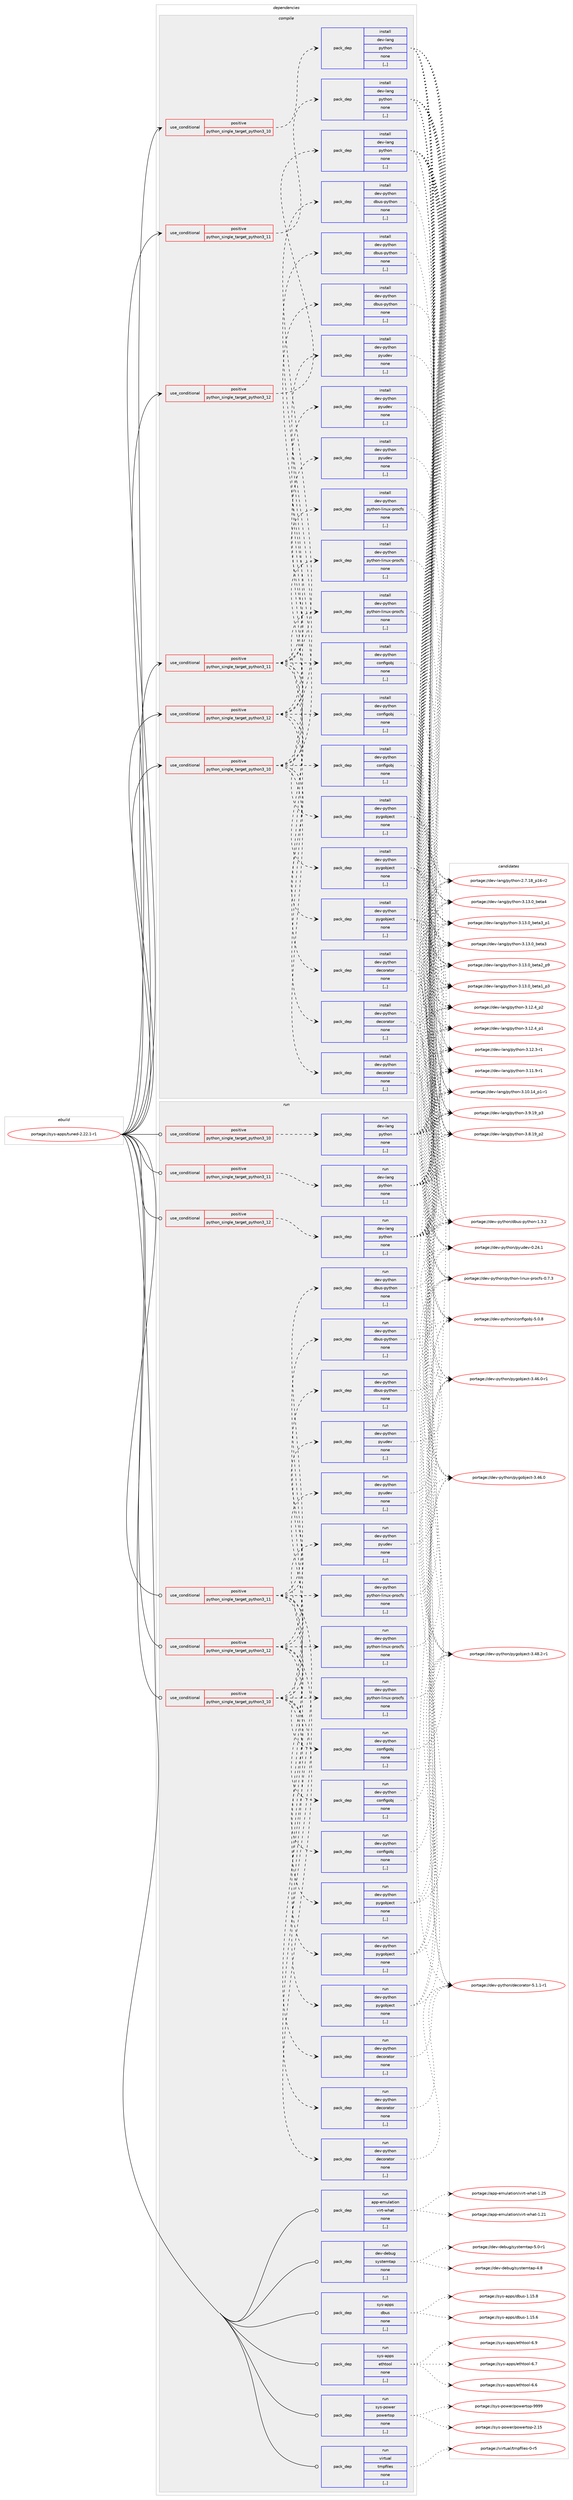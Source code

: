 digraph prolog {

# *************
# Graph options
# *************

newrank=true;
concentrate=true;
compound=true;
graph [rankdir=LR,fontname=Helvetica,fontsize=10,ranksep=1.5];#, ranksep=2.5, nodesep=0.2];
edge  [arrowhead=vee];
node  [fontname=Helvetica,fontsize=10];

# **********
# The ebuild
# **********

subgraph cluster_leftcol {
color=gray;
label=<<i>ebuild</i>>;
id [label="portage://sys-apps/tuned-2.22.1-r1", color=red, width=4, href="../sys-apps/tuned-2.22.1-r1.svg"];
}

# ****************
# The dependencies
# ****************

subgraph cluster_midcol {
color=gray;
label=<<i>dependencies</i>>;
subgraph cluster_compile {
fillcolor="#eeeeee";
style=filled;
label=<<i>compile</i>>;
subgraph cond112739 {
dependency425367 [label=<<TABLE BORDER="0" CELLBORDER="1" CELLSPACING="0" CELLPADDING="4"><TR><TD ROWSPAN="3" CELLPADDING="10">use_conditional</TD></TR><TR><TD>positive</TD></TR><TR><TD>python_single_target_python3_10</TD></TR></TABLE>>, shape=none, color=red];
subgraph pack309700 {
dependency425368 [label=<<TABLE BORDER="0" CELLBORDER="1" CELLSPACING="0" CELLPADDING="4" WIDTH="220"><TR><TD ROWSPAN="6" CELLPADDING="30">pack_dep</TD></TR><TR><TD WIDTH="110">install</TD></TR><TR><TD>dev-lang</TD></TR><TR><TD>python</TD></TR><TR><TD>none</TD></TR><TR><TD>[,,]</TD></TR></TABLE>>, shape=none, color=blue];
}
dependency425367:e -> dependency425368:w [weight=20,style="dashed",arrowhead="vee"];
}
id:e -> dependency425367:w [weight=20,style="solid",arrowhead="vee"];
subgraph cond112740 {
dependency425369 [label=<<TABLE BORDER="0" CELLBORDER="1" CELLSPACING="0" CELLPADDING="4"><TR><TD ROWSPAN="3" CELLPADDING="10">use_conditional</TD></TR><TR><TD>positive</TD></TR><TR><TD>python_single_target_python3_10</TD></TR></TABLE>>, shape=none, color=red];
subgraph pack309701 {
dependency425370 [label=<<TABLE BORDER="0" CELLBORDER="1" CELLSPACING="0" CELLPADDING="4" WIDTH="220"><TR><TD ROWSPAN="6" CELLPADDING="30">pack_dep</TD></TR><TR><TD WIDTH="110">install</TD></TR><TR><TD>dev-python</TD></TR><TR><TD>configobj</TD></TR><TR><TD>none</TD></TR><TR><TD>[,,]</TD></TR></TABLE>>, shape=none, color=blue];
}
dependency425369:e -> dependency425370:w [weight=20,style="dashed",arrowhead="vee"];
subgraph pack309702 {
dependency425371 [label=<<TABLE BORDER="0" CELLBORDER="1" CELLSPACING="0" CELLPADDING="4" WIDTH="220"><TR><TD ROWSPAN="6" CELLPADDING="30">pack_dep</TD></TR><TR><TD WIDTH="110">install</TD></TR><TR><TD>dev-python</TD></TR><TR><TD>dbus-python</TD></TR><TR><TD>none</TD></TR><TR><TD>[,,]</TD></TR></TABLE>>, shape=none, color=blue];
}
dependency425369:e -> dependency425371:w [weight=20,style="dashed",arrowhead="vee"];
subgraph pack309703 {
dependency425372 [label=<<TABLE BORDER="0" CELLBORDER="1" CELLSPACING="0" CELLPADDING="4" WIDTH="220"><TR><TD ROWSPAN="6" CELLPADDING="30">pack_dep</TD></TR><TR><TD WIDTH="110">install</TD></TR><TR><TD>dev-python</TD></TR><TR><TD>decorator</TD></TR><TR><TD>none</TD></TR><TR><TD>[,,]</TD></TR></TABLE>>, shape=none, color=blue];
}
dependency425369:e -> dependency425372:w [weight=20,style="dashed",arrowhead="vee"];
subgraph pack309704 {
dependency425373 [label=<<TABLE BORDER="0" CELLBORDER="1" CELLSPACING="0" CELLPADDING="4" WIDTH="220"><TR><TD ROWSPAN="6" CELLPADDING="30">pack_dep</TD></TR><TR><TD WIDTH="110">install</TD></TR><TR><TD>dev-python</TD></TR><TR><TD>pygobject</TD></TR><TR><TD>none</TD></TR><TR><TD>[,,]</TD></TR></TABLE>>, shape=none, color=blue];
}
dependency425369:e -> dependency425373:w [weight=20,style="dashed",arrowhead="vee"];
subgraph pack309705 {
dependency425374 [label=<<TABLE BORDER="0" CELLBORDER="1" CELLSPACING="0" CELLPADDING="4" WIDTH="220"><TR><TD ROWSPAN="6" CELLPADDING="30">pack_dep</TD></TR><TR><TD WIDTH="110">install</TD></TR><TR><TD>dev-python</TD></TR><TR><TD>python-linux-procfs</TD></TR><TR><TD>none</TD></TR><TR><TD>[,,]</TD></TR></TABLE>>, shape=none, color=blue];
}
dependency425369:e -> dependency425374:w [weight=20,style="dashed",arrowhead="vee"];
subgraph pack309706 {
dependency425375 [label=<<TABLE BORDER="0" CELLBORDER="1" CELLSPACING="0" CELLPADDING="4" WIDTH="220"><TR><TD ROWSPAN="6" CELLPADDING="30">pack_dep</TD></TR><TR><TD WIDTH="110">install</TD></TR><TR><TD>dev-python</TD></TR><TR><TD>pyudev</TD></TR><TR><TD>none</TD></TR><TR><TD>[,,]</TD></TR></TABLE>>, shape=none, color=blue];
}
dependency425369:e -> dependency425375:w [weight=20,style="dashed",arrowhead="vee"];
}
id:e -> dependency425369:w [weight=20,style="solid",arrowhead="vee"];
subgraph cond112741 {
dependency425376 [label=<<TABLE BORDER="0" CELLBORDER="1" CELLSPACING="0" CELLPADDING="4"><TR><TD ROWSPAN="3" CELLPADDING="10">use_conditional</TD></TR><TR><TD>positive</TD></TR><TR><TD>python_single_target_python3_11</TD></TR></TABLE>>, shape=none, color=red];
subgraph pack309707 {
dependency425377 [label=<<TABLE BORDER="0" CELLBORDER="1" CELLSPACING="0" CELLPADDING="4" WIDTH="220"><TR><TD ROWSPAN="6" CELLPADDING="30">pack_dep</TD></TR><TR><TD WIDTH="110">install</TD></TR><TR><TD>dev-lang</TD></TR><TR><TD>python</TD></TR><TR><TD>none</TD></TR><TR><TD>[,,]</TD></TR></TABLE>>, shape=none, color=blue];
}
dependency425376:e -> dependency425377:w [weight=20,style="dashed",arrowhead="vee"];
}
id:e -> dependency425376:w [weight=20,style="solid",arrowhead="vee"];
subgraph cond112742 {
dependency425378 [label=<<TABLE BORDER="0" CELLBORDER="1" CELLSPACING="0" CELLPADDING="4"><TR><TD ROWSPAN="3" CELLPADDING="10">use_conditional</TD></TR><TR><TD>positive</TD></TR><TR><TD>python_single_target_python3_11</TD></TR></TABLE>>, shape=none, color=red];
subgraph pack309708 {
dependency425379 [label=<<TABLE BORDER="0" CELLBORDER="1" CELLSPACING="0" CELLPADDING="4" WIDTH="220"><TR><TD ROWSPAN="6" CELLPADDING="30">pack_dep</TD></TR><TR><TD WIDTH="110">install</TD></TR><TR><TD>dev-python</TD></TR><TR><TD>configobj</TD></TR><TR><TD>none</TD></TR><TR><TD>[,,]</TD></TR></TABLE>>, shape=none, color=blue];
}
dependency425378:e -> dependency425379:w [weight=20,style="dashed",arrowhead="vee"];
subgraph pack309709 {
dependency425380 [label=<<TABLE BORDER="0" CELLBORDER="1" CELLSPACING="0" CELLPADDING="4" WIDTH="220"><TR><TD ROWSPAN="6" CELLPADDING="30">pack_dep</TD></TR><TR><TD WIDTH="110">install</TD></TR><TR><TD>dev-python</TD></TR><TR><TD>dbus-python</TD></TR><TR><TD>none</TD></TR><TR><TD>[,,]</TD></TR></TABLE>>, shape=none, color=blue];
}
dependency425378:e -> dependency425380:w [weight=20,style="dashed",arrowhead="vee"];
subgraph pack309710 {
dependency425381 [label=<<TABLE BORDER="0" CELLBORDER="1" CELLSPACING="0" CELLPADDING="4" WIDTH="220"><TR><TD ROWSPAN="6" CELLPADDING="30">pack_dep</TD></TR><TR><TD WIDTH="110">install</TD></TR><TR><TD>dev-python</TD></TR><TR><TD>decorator</TD></TR><TR><TD>none</TD></TR><TR><TD>[,,]</TD></TR></TABLE>>, shape=none, color=blue];
}
dependency425378:e -> dependency425381:w [weight=20,style="dashed",arrowhead="vee"];
subgraph pack309711 {
dependency425382 [label=<<TABLE BORDER="0" CELLBORDER="1" CELLSPACING="0" CELLPADDING="4" WIDTH="220"><TR><TD ROWSPAN="6" CELLPADDING="30">pack_dep</TD></TR><TR><TD WIDTH="110">install</TD></TR><TR><TD>dev-python</TD></TR><TR><TD>pygobject</TD></TR><TR><TD>none</TD></TR><TR><TD>[,,]</TD></TR></TABLE>>, shape=none, color=blue];
}
dependency425378:e -> dependency425382:w [weight=20,style="dashed",arrowhead="vee"];
subgraph pack309712 {
dependency425383 [label=<<TABLE BORDER="0" CELLBORDER="1" CELLSPACING="0" CELLPADDING="4" WIDTH="220"><TR><TD ROWSPAN="6" CELLPADDING="30">pack_dep</TD></TR><TR><TD WIDTH="110">install</TD></TR><TR><TD>dev-python</TD></TR><TR><TD>python-linux-procfs</TD></TR><TR><TD>none</TD></TR><TR><TD>[,,]</TD></TR></TABLE>>, shape=none, color=blue];
}
dependency425378:e -> dependency425383:w [weight=20,style="dashed",arrowhead="vee"];
subgraph pack309713 {
dependency425384 [label=<<TABLE BORDER="0" CELLBORDER="1" CELLSPACING="0" CELLPADDING="4" WIDTH="220"><TR><TD ROWSPAN="6" CELLPADDING="30">pack_dep</TD></TR><TR><TD WIDTH="110">install</TD></TR><TR><TD>dev-python</TD></TR><TR><TD>pyudev</TD></TR><TR><TD>none</TD></TR><TR><TD>[,,]</TD></TR></TABLE>>, shape=none, color=blue];
}
dependency425378:e -> dependency425384:w [weight=20,style="dashed",arrowhead="vee"];
}
id:e -> dependency425378:w [weight=20,style="solid",arrowhead="vee"];
subgraph cond112743 {
dependency425385 [label=<<TABLE BORDER="0" CELLBORDER="1" CELLSPACING="0" CELLPADDING="4"><TR><TD ROWSPAN="3" CELLPADDING="10">use_conditional</TD></TR><TR><TD>positive</TD></TR><TR><TD>python_single_target_python3_12</TD></TR></TABLE>>, shape=none, color=red];
subgraph pack309714 {
dependency425386 [label=<<TABLE BORDER="0" CELLBORDER="1" CELLSPACING="0" CELLPADDING="4" WIDTH="220"><TR><TD ROWSPAN="6" CELLPADDING="30">pack_dep</TD></TR><TR><TD WIDTH="110">install</TD></TR><TR><TD>dev-lang</TD></TR><TR><TD>python</TD></TR><TR><TD>none</TD></TR><TR><TD>[,,]</TD></TR></TABLE>>, shape=none, color=blue];
}
dependency425385:e -> dependency425386:w [weight=20,style="dashed",arrowhead="vee"];
}
id:e -> dependency425385:w [weight=20,style="solid",arrowhead="vee"];
subgraph cond112744 {
dependency425387 [label=<<TABLE BORDER="0" CELLBORDER="1" CELLSPACING="0" CELLPADDING="4"><TR><TD ROWSPAN="3" CELLPADDING="10">use_conditional</TD></TR><TR><TD>positive</TD></TR><TR><TD>python_single_target_python3_12</TD></TR></TABLE>>, shape=none, color=red];
subgraph pack309715 {
dependency425388 [label=<<TABLE BORDER="0" CELLBORDER="1" CELLSPACING="0" CELLPADDING="4" WIDTH="220"><TR><TD ROWSPAN="6" CELLPADDING="30">pack_dep</TD></TR><TR><TD WIDTH="110">install</TD></TR><TR><TD>dev-python</TD></TR><TR><TD>configobj</TD></TR><TR><TD>none</TD></TR><TR><TD>[,,]</TD></TR></TABLE>>, shape=none, color=blue];
}
dependency425387:e -> dependency425388:w [weight=20,style="dashed",arrowhead="vee"];
subgraph pack309716 {
dependency425389 [label=<<TABLE BORDER="0" CELLBORDER="1" CELLSPACING="0" CELLPADDING="4" WIDTH="220"><TR><TD ROWSPAN="6" CELLPADDING="30">pack_dep</TD></TR><TR><TD WIDTH="110">install</TD></TR><TR><TD>dev-python</TD></TR><TR><TD>dbus-python</TD></TR><TR><TD>none</TD></TR><TR><TD>[,,]</TD></TR></TABLE>>, shape=none, color=blue];
}
dependency425387:e -> dependency425389:w [weight=20,style="dashed",arrowhead="vee"];
subgraph pack309717 {
dependency425390 [label=<<TABLE BORDER="0" CELLBORDER="1" CELLSPACING="0" CELLPADDING="4" WIDTH="220"><TR><TD ROWSPAN="6" CELLPADDING="30">pack_dep</TD></TR><TR><TD WIDTH="110">install</TD></TR><TR><TD>dev-python</TD></TR><TR><TD>decorator</TD></TR><TR><TD>none</TD></TR><TR><TD>[,,]</TD></TR></TABLE>>, shape=none, color=blue];
}
dependency425387:e -> dependency425390:w [weight=20,style="dashed",arrowhead="vee"];
subgraph pack309718 {
dependency425391 [label=<<TABLE BORDER="0" CELLBORDER="1" CELLSPACING="0" CELLPADDING="4" WIDTH="220"><TR><TD ROWSPAN="6" CELLPADDING="30">pack_dep</TD></TR><TR><TD WIDTH="110">install</TD></TR><TR><TD>dev-python</TD></TR><TR><TD>pygobject</TD></TR><TR><TD>none</TD></TR><TR><TD>[,,]</TD></TR></TABLE>>, shape=none, color=blue];
}
dependency425387:e -> dependency425391:w [weight=20,style="dashed",arrowhead="vee"];
subgraph pack309719 {
dependency425392 [label=<<TABLE BORDER="0" CELLBORDER="1" CELLSPACING="0" CELLPADDING="4" WIDTH="220"><TR><TD ROWSPAN="6" CELLPADDING="30">pack_dep</TD></TR><TR><TD WIDTH="110">install</TD></TR><TR><TD>dev-python</TD></TR><TR><TD>python-linux-procfs</TD></TR><TR><TD>none</TD></TR><TR><TD>[,,]</TD></TR></TABLE>>, shape=none, color=blue];
}
dependency425387:e -> dependency425392:w [weight=20,style="dashed",arrowhead="vee"];
subgraph pack309720 {
dependency425393 [label=<<TABLE BORDER="0" CELLBORDER="1" CELLSPACING="0" CELLPADDING="4" WIDTH="220"><TR><TD ROWSPAN="6" CELLPADDING="30">pack_dep</TD></TR><TR><TD WIDTH="110">install</TD></TR><TR><TD>dev-python</TD></TR><TR><TD>pyudev</TD></TR><TR><TD>none</TD></TR><TR><TD>[,,]</TD></TR></TABLE>>, shape=none, color=blue];
}
dependency425387:e -> dependency425393:w [weight=20,style="dashed",arrowhead="vee"];
}
id:e -> dependency425387:w [weight=20,style="solid",arrowhead="vee"];
}
subgraph cluster_compileandrun {
fillcolor="#eeeeee";
style=filled;
label=<<i>compile and run</i>>;
}
subgraph cluster_run {
fillcolor="#eeeeee";
style=filled;
label=<<i>run</i>>;
subgraph cond112745 {
dependency425394 [label=<<TABLE BORDER="0" CELLBORDER="1" CELLSPACING="0" CELLPADDING="4"><TR><TD ROWSPAN="3" CELLPADDING="10">use_conditional</TD></TR><TR><TD>positive</TD></TR><TR><TD>python_single_target_python3_10</TD></TR></TABLE>>, shape=none, color=red];
subgraph pack309721 {
dependency425395 [label=<<TABLE BORDER="0" CELLBORDER="1" CELLSPACING="0" CELLPADDING="4" WIDTH="220"><TR><TD ROWSPAN="6" CELLPADDING="30">pack_dep</TD></TR><TR><TD WIDTH="110">run</TD></TR><TR><TD>dev-lang</TD></TR><TR><TD>python</TD></TR><TR><TD>none</TD></TR><TR><TD>[,,]</TD></TR></TABLE>>, shape=none, color=blue];
}
dependency425394:e -> dependency425395:w [weight=20,style="dashed",arrowhead="vee"];
}
id:e -> dependency425394:w [weight=20,style="solid",arrowhead="odot"];
subgraph cond112746 {
dependency425396 [label=<<TABLE BORDER="0" CELLBORDER="1" CELLSPACING="0" CELLPADDING="4"><TR><TD ROWSPAN="3" CELLPADDING="10">use_conditional</TD></TR><TR><TD>positive</TD></TR><TR><TD>python_single_target_python3_10</TD></TR></TABLE>>, shape=none, color=red];
subgraph pack309722 {
dependency425397 [label=<<TABLE BORDER="0" CELLBORDER="1" CELLSPACING="0" CELLPADDING="4" WIDTH="220"><TR><TD ROWSPAN="6" CELLPADDING="30">pack_dep</TD></TR><TR><TD WIDTH="110">run</TD></TR><TR><TD>dev-python</TD></TR><TR><TD>configobj</TD></TR><TR><TD>none</TD></TR><TR><TD>[,,]</TD></TR></TABLE>>, shape=none, color=blue];
}
dependency425396:e -> dependency425397:w [weight=20,style="dashed",arrowhead="vee"];
subgraph pack309723 {
dependency425398 [label=<<TABLE BORDER="0" CELLBORDER="1" CELLSPACING="0" CELLPADDING="4" WIDTH="220"><TR><TD ROWSPAN="6" CELLPADDING="30">pack_dep</TD></TR><TR><TD WIDTH="110">run</TD></TR><TR><TD>dev-python</TD></TR><TR><TD>dbus-python</TD></TR><TR><TD>none</TD></TR><TR><TD>[,,]</TD></TR></TABLE>>, shape=none, color=blue];
}
dependency425396:e -> dependency425398:w [weight=20,style="dashed",arrowhead="vee"];
subgraph pack309724 {
dependency425399 [label=<<TABLE BORDER="0" CELLBORDER="1" CELLSPACING="0" CELLPADDING="4" WIDTH="220"><TR><TD ROWSPAN="6" CELLPADDING="30">pack_dep</TD></TR><TR><TD WIDTH="110">run</TD></TR><TR><TD>dev-python</TD></TR><TR><TD>decorator</TD></TR><TR><TD>none</TD></TR><TR><TD>[,,]</TD></TR></TABLE>>, shape=none, color=blue];
}
dependency425396:e -> dependency425399:w [weight=20,style="dashed",arrowhead="vee"];
subgraph pack309725 {
dependency425400 [label=<<TABLE BORDER="0" CELLBORDER="1" CELLSPACING="0" CELLPADDING="4" WIDTH="220"><TR><TD ROWSPAN="6" CELLPADDING="30">pack_dep</TD></TR><TR><TD WIDTH="110">run</TD></TR><TR><TD>dev-python</TD></TR><TR><TD>pygobject</TD></TR><TR><TD>none</TD></TR><TR><TD>[,,]</TD></TR></TABLE>>, shape=none, color=blue];
}
dependency425396:e -> dependency425400:w [weight=20,style="dashed",arrowhead="vee"];
subgraph pack309726 {
dependency425401 [label=<<TABLE BORDER="0" CELLBORDER="1" CELLSPACING="0" CELLPADDING="4" WIDTH="220"><TR><TD ROWSPAN="6" CELLPADDING="30">pack_dep</TD></TR><TR><TD WIDTH="110">run</TD></TR><TR><TD>dev-python</TD></TR><TR><TD>python-linux-procfs</TD></TR><TR><TD>none</TD></TR><TR><TD>[,,]</TD></TR></TABLE>>, shape=none, color=blue];
}
dependency425396:e -> dependency425401:w [weight=20,style="dashed",arrowhead="vee"];
subgraph pack309727 {
dependency425402 [label=<<TABLE BORDER="0" CELLBORDER="1" CELLSPACING="0" CELLPADDING="4" WIDTH="220"><TR><TD ROWSPAN="6" CELLPADDING="30">pack_dep</TD></TR><TR><TD WIDTH="110">run</TD></TR><TR><TD>dev-python</TD></TR><TR><TD>pyudev</TD></TR><TR><TD>none</TD></TR><TR><TD>[,,]</TD></TR></TABLE>>, shape=none, color=blue];
}
dependency425396:e -> dependency425402:w [weight=20,style="dashed",arrowhead="vee"];
}
id:e -> dependency425396:w [weight=20,style="solid",arrowhead="odot"];
subgraph cond112747 {
dependency425403 [label=<<TABLE BORDER="0" CELLBORDER="1" CELLSPACING="0" CELLPADDING="4"><TR><TD ROWSPAN="3" CELLPADDING="10">use_conditional</TD></TR><TR><TD>positive</TD></TR><TR><TD>python_single_target_python3_11</TD></TR></TABLE>>, shape=none, color=red];
subgraph pack309728 {
dependency425404 [label=<<TABLE BORDER="0" CELLBORDER="1" CELLSPACING="0" CELLPADDING="4" WIDTH="220"><TR><TD ROWSPAN="6" CELLPADDING="30">pack_dep</TD></TR><TR><TD WIDTH="110">run</TD></TR><TR><TD>dev-lang</TD></TR><TR><TD>python</TD></TR><TR><TD>none</TD></TR><TR><TD>[,,]</TD></TR></TABLE>>, shape=none, color=blue];
}
dependency425403:e -> dependency425404:w [weight=20,style="dashed",arrowhead="vee"];
}
id:e -> dependency425403:w [weight=20,style="solid",arrowhead="odot"];
subgraph cond112748 {
dependency425405 [label=<<TABLE BORDER="0" CELLBORDER="1" CELLSPACING="0" CELLPADDING="4"><TR><TD ROWSPAN="3" CELLPADDING="10">use_conditional</TD></TR><TR><TD>positive</TD></TR><TR><TD>python_single_target_python3_11</TD></TR></TABLE>>, shape=none, color=red];
subgraph pack309729 {
dependency425406 [label=<<TABLE BORDER="0" CELLBORDER="1" CELLSPACING="0" CELLPADDING="4" WIDTH="220"><TR><TD ROWSPAN="6" CELLPADDING="30">pack_dep</TD></TR><TR><TD WIDTH="110">run</TD></TR><TR><TD>dev-python</TD></TR><TR><TD>configobj</TD></TR><TR><TD>none</TD></TR><TR><TD>[,,]</TD></TR></TABLE>>, shape=none, color=blue];
}
dependency425405:e -> dependency425406:w [weight=20,style="dashed",arrowhead="vee"];
subgraph pack309730 {
dependency425407 [label=<<TABLE BORDER="0" CELLBORDER="1" CELLSPACING="0" CELLPADDING="4" WIDTH="220"><TR><TD ROWSPAN="6" CELLPADDING="30">pack_dep</TD></TR><TR><TD WIDTH="110">run</TD></TR><TR><TD>dev-python</TD></TR><TR><TD>dbus-python</TD></TR><TR><TD>none</TD></TR><TR><TD>[,,]</TD></TR></TABLE>>, shape=none, color=blue];
}
dependency425405:e -> dependency425407:w [weight=20,style="dashed",arrowhead="vee"];
subgraph pack309731 {
dependency425408 [label=<<TABLE BORDER="0" CELLBORDER="1" CELLSPACING="0" CELLPADDING="4" WIDTH="220"><TR><TD ROWSPAN="6" CELLPADDING="30">pack_dep</TD></TR><TR><TD WIDTH="110">run</TD></TR><TR><TD>dev-python</TD></TR><TR><TD>decorator</TD></TR><TR><TD>none</TD></TR><TR><TD>[,,]</TD></TR></TABLE>>, shape=none, color=blue];
}
dependency425405:e -> dependency425408:w [weight=20,style="dashed",arrowhead="vee"];
subgraph pack309732 {
dependency425409 [label=<<TABLE BORDER="0" CELLBORDER="1" CELLSPACING="0" CELLPADDING="4" WIDTH="220"><TR><TD ROWSPAN="6" CELLPADDING="30">pack_dep</TD></TR><TR><TD WIDTH="110">run</TD></TR><TR><TD>dev-python</TD></TR><TR><TD>pygobject</TD></TR><TR><TD>none</TD></TR><TR><TD>[,,]</TD></TR></TABLE>>, shape=none, color=blue];
}
dependency425405:e -> dependency425409:w [weight=20,style="dashed",arrowhead="vee"];
subgraph pack309733 {
dependency425410 [label=<<TABLE BORDER="0" CELLBORDER="1" CELLSPACING="0" CELLPADDING="4" WIDTH="220"><TR><TD ROWSPAN="6" CELLPADDING="30">pack_dep</TD></TR><TR><TD WIDTH="110">run</TD></TR><TR><TD>dev-python</TD></TR><TR><TD>python-linux-procfs</TD></TR><TR><TD>none</TD></TR><TR><TD>[,,]</TD></TR></TABLE>>, shape=none, color=blue];
}
dependency425405:e -> dependency425410:w [weight=20,style="dashed",arrowhead="vee"];
subgraph pack309734 {
dependency425411 [label=<<TABLE BORDER="0" CELLBORDER="1" CELLSPACING="0" CELLPADDING="4" WIDTH="220"><TR><TD ROWSPAN="6" CELLPADDING="30">pack_dep</TD></TR><TR><TD WIDTH="110">run</TD></TR><TR><TD>dev-python</TD></TR><TR><TD>pyudev</TD></TR><TR><TD>none</TD></TR><TR><TD>[,,]</TD></TR></TABLE>>, shape=none, color=blue];
}
dependency425405:e -> dependency425411:w [weight=20,style="dashed",arrowhead="vee"];
}
id:e -> dependency425405:w [weight=20,style="solid",arrowhead="odot"];
subgraph cond112749 {
dependency425412 [label=<<TABLE BORDER="0" CELLBORDER="1" CELLSPACING="0" CELLPADDING="4"><TR><TD ROWSPAN="3" CELLPADDING="10">use_conditional</TD></TR><TR><TD>positive</TD></TR><TR><TD>python_single_target_python3_12</TD></TR></TABLE>>, shape=none, color=red];
subgraph pack309735 {
dependency425413 [label=<<TABLE BORDER="0" CELLBORDER="1" CELLSPACING="0" CELLPADDING="4" WIDTH="220"><TR><TD ROWSPAN="6" CELLPADDING="30">pack_dep</TD></TR><TR><TD WIDTH="110">run</TD></TR><TR><TD>dev-lang</TD></TR><TR><TD>python</TD></TR><TR><TD>none</TD></TR><TR><TD>[,,]</TD></TR></TABLE>>, shape=none, color=blue];
}
dependency425412:e -> dependency425413:w [weight=20,style="dashed",arrowhead="vee"];
}
id:e -> dependency425412:w [weight=20,style="solid",arrowhead="odot"];
subgraph cond112750 {
dependency425414 [label=<<TABLE BORDER="0" CELLBORDER="1" CELLSPACING="0" CELLPADDING="4"><TR><TD ROWSPAN="3" CELLPADDING="10">use_conditional</TD></TR><TR><TD>positive</TD></TR><TR><TD>python_single_target_python3_12</TD></TR></TABLE>>, shape=none, color=red];
subgraph pack309736 {
dependency425415 [label=<<TABLE BORDER="0" CELLBORDER="1" CELLSPACING="0" CELLPADDING="4" WIDTH="220"><TR><TD ROWSPAN="6" CELLPADDING="30">pack_dep</TD></TR><TR><TD WIDTH="110">run</TD></TR><TR><TD>dev-python</TD></TR><TR><TD>configobj</TD></TR><TR><TD>none</TD></TR><TR><TD>[,,]</TD></TR></TABLE>>, shape=none, color=blue];
}
dependency425414:e -> dependency425415:w [weight=20,style="dashed",arrowhead="vee"];
subgraph pack309737 {
dependency425416 [label=<<TABLE BORDER="0" CELLBORDER="1" CELLSPACING="0" CELLPADDING="4" WIDTH="220"><TR><TD ROWSPAN="6" CELLPADDING="30">pack_dep</TD></TR><TR><TD WIDTH="110">run</TD></TR><TR><TD>dev-python</TD></TR><TR><TD>dbus-python</TD></TR><TR><TD>none</TD></TR><TR><TD>[,,]</TD></TR></TABLE>>, shape=none, color=blue];
}
dependency425414:e -> dependency425416:w [weight=20,style="dashed",arrowhead="vee"];
subgraph pack309738 {
dependency425417 [label=<<TABLE BORDER="0" CELLBORDER="1" CELLSPACING="0" CELLPADDING="4" WIDTH="220"><TR><TD ROWSPAN="6" CELLPADDING="30">pack_dep</TD></TR><TR><TD WIDTH="110">run</TD></TR><TR><TD>dev-python</TD></TR><TR><TD>decorator</TD></TR><TR><TD>none</TD></TR><TR><TD>[,,]</TD></TR></TABLE>>, shape=none, color=blue];
}
dependency425414:e -> dependency425417:w [weight=20,style="dashed",arrowhead="vee"];
subgraph pack309739 {
dependency425418 [label=<<TABLE BORDER="0" CELLBORDER="1" CELLSPACING="0" CELLPADDING="4" WIDTH="220"><TR><TD ROWSPAN="6" CELLPADDING="30">pack_dep</TD></TR><TR><TD WIDTH="110">run</TD></TR><TR><TD>dev-python</TD></TR><TR><TD>pygobject</TD></TR><TR><TD>none</TD></TR><TR><TD>[,,]</TD></TR></TABLE>>, shape=none, color=blue];
}
dependency425414:e -> dependency425418:w [weight=20,style="dashed",arrowhead="vee"];
subgraph pack309740 {
dependency425419 [label=<<TABLE BORDER="0" CELLBORDER="1" CELLSPACING="0" CELLPADDING="4" WIDTH="220"><TR><TD ROWSPAN="6" CELLPADDING="30">pack_dep</TD></TR><TR><TD WIDTH="110">run</TD></TR><TR><TD>dev-python</TD></TR><TR><TD>python-linux-procfs</TD></TR><TR><TD>none</TD></TR><TR><TD>[,,]</TD></TR></TABLE>>, shape=none, color=blue];
}
dependency425414:e -> dependency425419:w [weight=20,style="dashed",arrowhead="vee"];
subgraph pack309741 {
dependency425420 [label=<<TABLE BORDER="0" CELLBORDER="1" CELLSPACING="0" CELLPADDING="4" WIDTH="220"><TR><TD ROWSPAN="6" CELLPADDING="30">pack_dep</TD></TR><TR><TD WIDTH="110">run</TD></TR><TR><TD>dev-python</TD></TR><TR><TD>pyudev</TD></TR><TR><TD>none</TD></TR><TR><TD>[,,]</TD></TR></TABLE>>, shape=none, color=blue];
}
dependency425414:e -> dependency425420:w [weight=20,style="dashed",arrowhead="vee"];
}
id:e -> dependency425414:w [weight=20,style="solid",arrowhead="odot"];
subgraph pack309742 {
dependency425421 [label=<<TABLE BORDER="0" CELLBORDER="1" CELLSPACING="0" CELLPADDING="4" WIDTH="220"><TR><TD ROWSPAN="6" CELLPADDING="30">pack_dep</TD></TR><TR><TD WIDTH="110">run</TD></TR><TR><TD>app-emulation</TD></TR><TR><TD>virt-what</TD></TR><TR><TD>none</TD></TR><TR><TD>[,,]</TD></TR></TABLE>>, shape=none, color=blue];
}
id:e -> dependency425421:w [weight=20,style="solid",arrowhead="odot"];
subgraph pack309743 {
dependency425422 [label=<<TABLE BORDER="0" CELLBORDER="1" CELLSPACING="0" CELLPADDING="4" WIDTH="220"><TR><TD ROWSPAN="6" CELLPADDING="30">pack_dep</TD></TR><TR><TD WIDTH="110">run</TD></TR><TR><TD>dev-debug</TD></TR><TR><TD>systemtap</TD></TR><TR><TD>none</TD></TR><TR><TD>[,,]</TD></TR></TABLE>>, shape=none, color=blue];
}
id:e -> dependency425422:w [weight=20,style="solid",arrowhead="odot"];
subgraph pack309744 {
dependency425423 [label=<<TABLE BORDER="0" CELLBORDER="1" CELLSPACING="0" CELLPADDING="4" WIDTH="220"><TR><TD ROWSPAN="6" CELLPADDING="30">pack_dep</TD></TR><TR><TD WIDTH="110">run</TD></TR><TR><TD>sys-apps</TD></TR><TR><TD>dbus</TD></TR><TR><TD>none</TD></TR><TR><TD>[,,]</TD></TR></TABLE>>, shape=none, color=blue];
}
id:e -> dependency425423:w [weight=20,style="solid",arrowhead="odot"];
subgraph pack309745 {
dependency425424 [label=<<TABLE BORDER="0" CELLBORDER="1" CELLSPACING="0" CELLPADDING="4" WIDTH="220"><TR><TD ROWSPAN="6" CELLPADDING="30">pack_dep</TD></TR><TR><TD WIDTH="110">run</TD></TR><TR><TD>sys-apps</TD></TR><TR><TD>ethtool</TD></TR><TR><TD>none</TD></TR><TR><TD>[,,]</TD></TR></TABLE>>, shape=none, color=blue];
}
id:e -> dependency425424:w [weight=20,style="solid",arrowhead="odot"];
subgraph pack309746 {
dependency425425 [label=<<TABLE BORDER="0" CELLBORDER="1" CELLSPACING="0" CELLPADDING="4" WIDTH="220"><TR><TD ROWSPAN="6" CELLPADDING="30">pack_dep</TD></TR><TR><TD WIDTH="110">run</TD></TR><TR><TD>sys-power</TD></TR><TR><TD>powertop</TD></TR><TR><TD>none</TD></TR><TR><TD>[,,]</TD></TR></TABLE>>, shape=none, color=blue];
}
id:e -> dependency425425:w [weight=20,style="solid",arrowhead="odot"];
subgraph pack309747 {
dependency425426 [label=<<TABLE BORDER="0" CELLBORDER="1" CELLSPACING="0" CELLPADDING="4" WIDTH="220"><TR><TD ROWSPAN="6" CELLPADDING="30">pack_dep</TD></TR><TR><TD WIDTH="110">run</TD></TR><TR><TD>virtual</TD></TR><TR><TD>tmpfiles</TD></TR><TR><TD>none</TD></TR><TR><TD>[,,]</TD></TR></TABLE>>, shape=none, color=blue];
}
id:e -> dependency425426:w [weight=20,style="solid",arrowhead="odot"];
}
}

# **************
# The candidates
# **************

subgraph cluster_choices {
rank=same;
color=gray;
label=<<i>candidates</i>>;

subgraph choice309700 {
color=black;
nodesep=1;
choice1001011184510897110103471121211161041111104551464951464895981011169752 [label="portage://dev-lang/python-3.13.0_beta4", color=red, width=4,href="../dev-lang/python-3.13.0_beta4.svg"];
choice10010111845108971101034711212111610411111045514649514648959810111697519511249 [label="portage://dev-lang/python-3.13.0_beta3_p1", color=red, width=4,href="../dev-lang/python-3.13.0_beta3_p1.svg"];
choice1001011184510897110103471121211161041111104551464951464895981011169751 [label="portage://dev-lang/python-3.13.0_beta3", color=red, width=4,href="../dev-lang/python-3.13.0_beta3.svg"];
choice10010111845108971101034711212111610411111045514649514648959810111697509511257 [label="portage://dev-lang/python-3.13.0_beta2_p9", color=red, width=4,href="../dev-lang/python-3.13.0_beta2_p9.svg"];
choice10010111845108971101034711212111610411111045514649514648959810111697499511251 [label="portage://dev-lang/python-3.13.0_beta1_p3", color=red, width=4,href="../dev-lang/python-3.13.0_beta1_p3.svg"];
choice100101118451089711010347112121116104111110455146495046529511250 [label="portage://dev-lang/python-3.12.4_p2", color=red, width=4,href="../dev-lang/python-3.12.4_p2.svg"];
choice100101118451089711010347112121116104111110455146495046529511249 [label="portage://dev-lang/python-3.12.4_p1", color=red, width=4,href="../dev-lang/python-3.12.4_p1.svg"];
choice100101118451089711010347112121116104111110455146495046514511449 [label="portage://dev-lang/python-3.12.3-r1", color=red, width=4,href="../dev-lang/python-3.12.3-r1.svg"];
choice100101118451089711010347112121116104111110455146494946574511449 [label="portage://dev-lang/python-3.11.9-r1", color=red, width=4,href="../dev-lang/python-3.11.9-r1.svg"];
choice100101118451089711010347112121116104111110455146494846495295112494511449 [label="portage://dev-lang/python-3.10.14_p1-r1", color=red, width=4,href="../dev-lang/python-3.10.14_p1-r1.svg"];
choice100101118451089711010347112121116104111110455146574649579511251 [label="portage://dev-lang/python-3.9.19_p3", color=red, width=4,href="../dev-lang/python-3.9.19_p3.svg"];
choice100101118451089711010347112121116104111110455146564649579511250 [label="portage://dev-lang/python-3.8.19_p2", color=red, width=4,href="../dev-lang/python-3.8.19_p2.svg"];
choice100101118451089711010347112121116104111110455046554649569511249544511450 [label="portage://dev-lang/python-2.7.18_p16-r2", color=red, width=4,href="../dev-lang/python-2.7.18_p16-r2.svg"];
dependency425368:e -> choice1001011184510897110103471121211161041111104551464951464895981011169752:w [style=dotted,weight="100"];
dependency425368:e -> choice10010111845108971101034711212111610411111045514649514648959810111697519511249:w [style=dotted,weight="100"];
dependency425368:e -> choice1001011184510897110103471121211161041111104551464951464895981011169751:w [style=dotted,weight="100"];
dependency425368:e -> choice10010111845108971101034711212111610411111045514649514648959810111697509511257:w [style=dotted,weight="100"];
dependency425368:e -> choice10010111845108971101034711212111610411111045514649514648959810111697499511251:w [style=dotted,weight="100"];
dependency425368:e -> choice100101118451089711010347112121116104111110455146495046529511250:w [style=dotted,weight="100"];
dependency425368:e -> choice100101118451089711010347112121116104111110455146495046529511249:w [style=dotted,weight="100"];
dependency425368:e -> choice100101118451089711010347112121116104111110455146495046514511449:w [style=dotted,weight="100"];
dependency425368:e -> choice100101118451089711010347112121116104111110455146494946574511449:w [style=dotted,weight="100"];
dependency425368:e -> choice100101118451089711010347112121116104111110455146494846495295112494511449:w [style=dotted,weight="100"];
dependency425368:e -> choice100101118451089711010347112121116104111110455146574649579511251:w [style=dotted,weight="100"];
dependency425368:e -> choice100101118451089711010347112121116104111110455146564649579511250:w [style=dotted,weight="100"];
dependency425368:e -> choice100101118451089711010347112121116104111110455046554649569511249544511450:w [style=dotted,weight="100"];
}
subgraph choice309701 {
color=black;
nodesep=1;
choice10010111845112121116104111110479911111010210510311198106455346484656 [label="portage://dev-python/configobj-5.0.8", color=red, width=4,href="../dev-python/configobj-5.0.8.svg"];
dependency425370:e -> choice10010111845112121116104111110479911111010210510311198106455346484656:w [style=dotted,weight="100"];
}
subgraph choice309702 {
color=black;
nodesep=1;
choice10010111845112121116104111110471009811711545112121116104111110454946514650 [label="portage://dev-python/dbus-python-1.3.2", color=red, width=4,href="../dev-python/dbus-python-1.3.2.svg"];
dependency425371:e -> choice10010111845112121116104111110471009811711545112121116104111110454946514650:w [style=dotted,weight="100"];
}
subgraph choice309703 {
color=black;
nodesep=1;
choice100101118451121211161041111104710010199111114971161111144553464946494511449 [label="portage://dev-python/decorator-5.1.1-r1", color=red, width=4,href="../dev-python/decorator-5.1.1-r1.svg"];
dependency425372:e -> choice100101118451121211161041111104710010199111114971161111144553464946494511449:w [style=dotted,weight="100"];
}
subgraph choice309704 {
color=black;
nodesep=1;
choice10010111845112121116104111110471121211031119810610199116455146525646504511449 [label="portage://dev-python/pygobject-3.48.2-r1", color=red, width=4,href="../dev-python/pygobject-3.48.2-r1.svg"];
choice10010111845112121116104111110471121211031119810610199116455146525446484511449 [label="portage://dev-python/pygobject-3.46.0-r1", color=red, width=4,href="../dev-python/pygobject-3.46.0-r1.svg"];
choice1001011184511212111610411111047112121103111981061019911645514652544648 [label="portage://dev-python/pygobject-3.46.0", color=red, width=4,href="../dev-python/pygobject-3.46.0.svg"];
dependency425373:e -> choice10010111845112121116104111110471121211031119810610199116455146525646504511449:w [style=dotted,weight="100"];
dependency425373:e -> choice10010111845112121116104111110471121211031119810610199116455146525446484511449:w [style=dotted,weight="100"];
dependency425373:e -> choice1001011184511212111610411111047112121103111981061019911645514652544648:w [style=dotted,weight="100"];
}
subgraph choice309705 {
color=black;
nodesep=1;
choice1001011184511212111610411111047112121116104111110451081051101171204511211411199102115454846554651 [label="portage://dev-python/python-linux-procfs-0.7.3", color=red, width=4,href="../dev-python/python-linux-procfs-0.7.3.svg"];
dependency425374:e -> choice1001011184511212111610411111047112121116104111110451081051101171204511211411199102115454846554651:w [style=dotted,weight="100"];
}
subgraph choice309706 {
color=black;
nodesep=1;
choice100101118451121211161041111104711212111710010111845484650524649 [label="portage://dev-python/pyudev-0.24.1", color=red, width=4,href="../dev-python/pyudev-0.24.1.svg"];
dependency425375:e -> choice100101118451121211161041111104711212111710010111845484650524649:w [style=dotted,weight="100"];
}
subgraph choice309707 {
color=black;
nodesep=1;
choice1001011184510897110103471121211161041111104551464951464895981011169752 [label="portage://dev-lang/python-3.13.0_beta4", color=red, width=4,href="../dev-lang/python-3.13.0_beta4.svg"];
choice10010111845108971101034711212111610411111045514649514648959810111697519511249 [label="portage://dev-lang/python-3.13.0_beta3_p1", color=red, width=4,href="../dev-lang/python-3.13.0_beta3_p1.svg"];
choice1001011184510897110103471121211161041111104551464951464895981011169751 [label="portage://dev-lang/python-3.13.0_beta3", color=red, width=4,href="../dev-lang/python-3.13.0_beta3.svg"];
choice10010111845108971101034711212111610411111045514649514648959810111697509511257 [label="portage://dev-lang/python-3.13.0_beta2_p9", color=red, width=4,href="../dev-lang/python-3.13.0_beta2_p9.svg"];
choice10010111845108971101034711212111610411111045514649514648959810111697499511251 [label="portage://dev-lang/python-3.13.0_beta1_p3", color=red, width=4,href="../dev-lang/python-3.13.0_beta1_p3.svg"];
choice100101118451089711010347112121116104111110455146495046529511250 [label="portage://dev-lang/python-3.12.4_p2", color=red, width=4,href="../dev-lang/python-3.12.4_p2.svg"];
choice100101118451089711010347112121116104111110455146495046529511249 [label="portage://dev-lang/python-3.12.4_p1", color=red, width=4,href="../dev-lang/python-3.12.4_p1.svg"];
choice100101118451089711010347112121116104111110455146495046514511449 [label="portage://dev-lang/python-3.12.3-r1", color=red, width=4,href="../dev-lang/python-3.12.3-r1.svg"];
choice100101118451089711010347112121116104111110455146494946574511449 [label="portage://dev-lang/python-3.11.9-r1", color=red, width=4,href="../dev-lang/python-3.11.9-r1.svg"];
choice100101118451089711010347112121116104111110455146494846495295112494511449 [label="portage://dev-lang/python-3.10.14_p1-r1", color=red, width=4,href="../dev-lang/python-3.10.14_p1-r1.svg"];
choice100101118451089711010347112121116104111110455146574649579511251 [label="portage://dev-lang/python-3.9.19_p3", color=red, width=4,href="../dev-lang/python-3.9.19_p3.svg"];
choice100101118451089711010347112121116104111110455146564649579511250 [label="portage://dev-lang/python-3.8.19_p2", color=red, width=4,href="../dev-lang/python-3.8.19_p2.svg"];
choice100101118451089711010347112121116104111110455046554649569511249544511450 [label="portage://dev-lang/python-2.7.18_p16-r2", color=red, width=4,href="../dev-lang/python-2.7.18_p16-r2.svg"];
dependency425377:e -> choice1001011184510897110103471121211161041111104551464951464895981011169752:w [style=dotted,weight="100"];
dependency425377:e -> choice10010111845108971101034711212111610411111045514649514648959810111697519511249:w [style=dotted,weight="100"];
dependency425377:e -> choice1001011184510897110103471121211161041111104551464951464895981011169751:w [style=dotted,weight="100"];
dependency425377:e -> choice10010111845108971101034711212111610411111045514649514648959810111697509511257:w [style=dotted,weight="100"];
dependency425377:e -> choice10010111845108971101034711212111610411111045514649514648959810111697499511251:w [style=dotted,weight="100"];
dependency425377:e -> choice100101118451089711010347112121116104111110455146495046529511250:w [style=dotted,weight="100"];
dependency425377:e -> choice100101118451089711010347112121116104111110455146495046529511249:w [style=dotted,weight="100"];
dependency425377:e -> choice100101118451089711010347112121116104111110455146495046514511449:w [style=dotted,weight="100"];
dependency425377:e -> choice100101118451089711010347112121116104111110455146494946574511449:w [style=dotted,weight="100"];
dependency425377:e -> choice100101118451089711010347112121116104111110455146494846495295112494511449:w [style=dotted,weight="100"];
dependency425377:e -> choice100101118451089711010347112121116104111110455146574649579511251:w [style=dotted,weight="100"];
dependency425377:e -> choice100101118451089711010347112121116104111110455146564649579511250:w [style=dotted,weight="100"];
dependency425377:e -> choice100101118451089711010347112121116104111110455046554649569511249544511450:w [style=dotted,weight="100"];
}
subgraph choice309708 {
color=black;
nodesep=1;
choice10010111845112121116104111110479911111010210510311198106455346484656 [label="portage://dev-python/configobj-5.0.8", color=red, width=4,href="../dev-python/configobj-5.0.8.svg"];
dependency425379:e -> choice10010111845112121116104111110479911111010210510311198106455346484656:w [style=dotted,weight="100"];
}
subgraph choice309709 {
color=black;
nodesep=1;
choice10010111845112121116104111110471009811711545112121116104111110454946514650 [label="portage://dev-python/dbus-python-1.3.2", color=red, width=4,href="../dev-python/dbus-python-1.3.2.svg"];
dependency425380:e -> choice10010111845112121116104111110471009811711545112121116104111110454946514650:w [style=dotted,weight="100"];
}
subgraph choice309710 {
color=black;
nodesep=1;
choice100101118451121211161041111104710010199111114971161111144553464946494511449 [label="portage://dev-python/decorator-5.1.1-r1", color=red, width=4,href="../dev-python/decorator-5.1.1-r1.svg"];
dependency425381:e -> choice100101118451121211161041111104710010199111114971161111144553464946494511449:w [style=dotted,weight="100"];
}
subgraph choice309711 {
color=black;
nodesep=1;
choice10010111845112121116104111110471121211031119810610199116455146525646504511449 [label="portage://dev-python/pygobject-3.48.2-r1", color=red, width=4,href="../dev-python/pygobject-3.48.2-r1.svg"];
choice10010111845112121116104111110471121211031119810610199116455146525446484511449 [label="portage://dev-python/pygobject-3.46.0-r1", color=red, width=4,href="../dev-python/pygobject-3.46.0-r1.svg"];
choice1001011184511212111610411111047112121103111981061019911645514652544648 [label="portage://dev-python/pygobject-3.46.0", color=red, width=4,href="../dev-python/pygobject-3.46.0.svg"];
dependency425382:e -> choice10010111845112121116104111110471121211031119810610199116455146525646504511449:w [style=dotted,weight="100"];
dependency425382:e -> choice10010111845112121116104111110471121211031119810610199116455146525446484511449:w [style=dotted,weight="100"];
dependency425382:e -> choice1001011184511212111610411111047112121103111981061019911645514652544648:w [style=dotted,weight="100"];
}
subgraph choice309712 {
color=black;
nodesep=1;
choice1001011184511212111610411111047112121116104111110451081051101171204511211411199102115454846554651 [label="portage://dev-python/python-linux-procfs-0.7.3", color=red, width=4,href="../dev-python/python-linux-procfs-0.7.3.svg"];
dependency425383:e -> choice1001011184511212111610411111047112121116104111110451081051101171204511211411199102115454846554651:w [style=dotted,weight="100"];
}
subgraph choice309713 {
color=black;
nodesep=1;
choice100101118451121211161041111104711212111710010111845484650524649 [label="portage://dev-python/pyudev-0.24.1", color=red, width=4,href="../dev-python/pyudev-0.24.1.svg"];
dependency425384:e -> choice100101118451121211161041111104711212111710010111845484650524649:w [style=dotted,weight="100"];
}
subgraph choice309714 {
color=black;
nodesep=1;
choice1001011184510897110103471121211161041111104551464951464895981011169752 [label="portage://dev-lang/python-3.13.0_beta4", color=red, width=4,href="../dev-lang/python-3.13.0_beta4.svg"];
choice10010111845108971101034711212111610411111045514649514648959810111697519511249 [label="portage://dev-lang/python-3.13.0_beta3_p1", color=red, width=4,href="../dev-lang/python-3.13.0_beta3_p1.svg"];
choice1001011184510897110103471121211161041111104551464951464895981011169751 [label="portage://dev-lang/python-3.13.0_beta3", color=red, width=4,href="../dev-lang/python-3.13.0_beta3.svg"];
choice10010111845108971101034711212111610411111045514649514648959810111697509511257 [label="portage://dev-lang/python-3.13.0_beta2_p9", color=red, width=4,href="../dev-lang/python-3.13.0_beta2_p9.svg"];
choice10010111845108971101034711212111610411111045514649514648959810111697499511251 [label="portage://dev-lang/python-3.13.0_beta1_p3", color=red, width=4,href="../dev-lang/python-3.13.0_beta1_p3.svg"];
choice100101118451089711010347112121116104111110455146495046529511250 [label="portage://dev-lang/python-3.12.4_p2", color=red, width=4,href="../dev-lang/python-3.12.4_p2.svg"];
choice100101118451089711010347112121116104111110455146495046529511249 [label="portage://dev-lang/python-3.12.4_p1", color=red, width=4,href="../dev-lang/python-3.12.4_p1.svg"];
choice100101118451089711010347112121116104111110455146495046514511449 [label="portage://dev-lang/python-3.12.3-r1", color=red, width=4,href="../dev-lang/python-3.12.3-r1.svg"];
choice100101118451089711010347112121116104111110455146494946574511449 [label="portage://dev-lang/python-3.11.9-r1", color=red, width=4,href="../dev-lang/python-3.11.9-r1.svg"];
choice100101118451089711010347112121116104111110455146494846495295112494511449 [label="portage://dev-lang/python-3.10.14_p1-r1", color=red, width=4,href="../dev-lang/python-3.10.14_p1-r1.svg"];
choice100101118451089711010347112121116104111110455146574649579511251 [label="portage://dev-lang/python-3.9.19_p3", color=red, width=4,href="../dev-lang/python-3.9.19_p3.svg"];
choice100101118451089711010347112121116104111110455146564649579511250 [label="portage://dev-lang/python-3.8.19_p2", color=red, width=4,href="../dev-lang/python-3.8.19_p2.svg"];
choice100101118451089711010347112121116104111110455046554649569511249544511450 [label="portage://dev-lang/python-2.7.18_p16-r2", color=red, width=4,href="../dev-lang/python-2.7.18_p16-r2.svg"];
dependency425386:e -> choice1001011184510897110103471121211161041111104551464951464895981011169752:w [style=dotted,weight="100"];
dependency425386:e -> choice10010111845108971101034711212111610411111045514649514648959810111697519511249:w [style=dotted,weight="100"];
dependency425386:e -> choice1001011184510897110103471121211161041111104551464951464895981011169751:w [style=dotted,weight="100"];
dependency425386:e -> choice10010111845108971101034711212111610411111045514649514648959810111697509511257:w [style=dotted,weight="100"];
dependency425386:e -> choice10010111845108971101034711212111610411111045514649514648959810111697499511251:w [style=dotted,weight="100"];
dependency425386:e -> choice100101118451089711010347112121116104111110455146495046529511250:w [style=dotted,weight="100"];
dependency425386:e -> choice100101118451089711010347112121116104111110455146495046529511249:w [style=dotted,weight="100"];
dependency425386:e -> choice100101118451089711010347112121116104111110455146495046514511449:w [style=dotted,weight="100"];
dependency425386:e -> choice100101118451089711010347112121116104111110455146494946574511449:w [style=dotted,weight="100"];
dependency425386:e -> choice100101118451089711010347112121116104111110455146494846495295112494511449:w [style=dotted,weight="100"];
dependency425386:e -> choice100101118451089711010347112121116104111110455146574649579511251:w [style=dotted,weight="100"];
dependency425386:e -> choice100101118451089711010347112121116104111110455146564649579511250:w [style=dotted,weight="100"];
dependency425386:e -> choice100101118451089711010347112121116104111110455046554649569511249544511450:w [style=dotted,weight="100"];
}
subgraph choice309715 {
color=black;
nodesep=1;
choice10010111845112121116104111110479911111010210510311198106455346484656 [label="portage://dev-python/configobj-5.0.8", color=red, width=4,href="../dev-python/configobj-5.0.8.svg"];
dependency425388:e -> choice10010111845112121116104111110479911111010210510311198106455346484656:w [style=dotted,weight="100"];
}
subgraph choice309716 {
color=black;
nodesep=1;
choice10010111845112121116104111110471009811711545112121116104111110454946514650 [label="portage://dev-python/dbus-python-1.3.2", color=red, width=4,href="../dev-python/dbus-python-1.3.2.svg"];
dependency425389:e -> choice10010111845112121116104111110471009811711545112121116104111110454946514650:w [style=dotted,weight="100"];
}
subgraph choice309717 {
color=black;
nodesep=1;
choice100101118451121211161041111104710010199111114971161111144553464946494511449 [label="portage://dev-python/decorator-5.1.1-r1", color=red, width=4,href="../dev-python/decorator-5.1.1-r1.svg"];
dependency425390:e -> choice100101118451121211161041111104710010199111114971161111144553464946494511449:w [style=dotted,weight="100"];
}
subgraph choice309718 {
color=black;
nodesep=1;
choice10010111845112121116104111110471121211031119810610199116455146525646504511449 [label="portage://dev-python/pygobject-3.48.2-r1", color=red, width=4,href="../dev-python/pygobject-3.48.2-r1.svg"];
choice10010111845112121116104111110471121211031119810610199116455146525446484511449 [label="portage://dev-python/pygobject-3.46.0-r1", color=red, width=4,href="../dev-python/pygobject-3.46.0-r1.svg"];
choice1001011184511212111610411111047112121103111981061019911645514652544648 [label="portage://dev-python/pygobject-3.46.0", color=red, width=4,href="../dev-python/pygobject-3.46.0.svg"];
dependency425391:e -> choice10010111845112121116104111110471121211031119810610199116455146525646504511449:w [style=dotted,weight="100"];
dependency425391:e -> choice10010111845112121116104111110471121211031119810610199116455146525446484511449:w [style=dotted,weight="100"];
dependency425391:e -> choice1001011184511212111610411111047112121103111981061019911645514652544648:w [style=dotted,weight="100"];
}
subgraph choice309719 {
color=black;
nodesep=1;
choice1001011184511212111610411111047112121116104111110451081051101171204511211411199102115454846554651 [label="portage://dev-python/python-linux-procfs-0.7.3", color=red, width=4,href="../dev-python/python-linux-procfs-0.7.3.svg"];
dependency425392:e -> choice1001011184511212111610411111047112121116104111110451081051101171204511211411199102115454846554651:w [style=dotted,weight="100"];
}
subgraph choice309720 {
color=black;
nodesep=1;
choice100101118451121211161041111104711212111710010111845484650524649 [label="portage://dev-python/pyudev-0.24.1", color=red, width=4,href="../dev-python/pyudev-0.24.1.svg"];
dependency425393:e -> choice100101118451121211161041111104711212111710010111845484650524649:w [style=dotted,weight="100"];
}
subgraph choice309721 {
color=black;
nodesep=1;
choice1001011184510897110103471121211161041111104551464951464895981011169752 [label="portage://dev-lang/python-3.13.0_beta4", color=red, width=4,href="../dev-lang/python-3.13.0_beta4.svg"];
choice10010111845108971101034711212111610411111045514649514648959810111697519511249 [label="portage://dev-lang/python-3.13.0_beta3_p1", color=red, width=4,href="../dev-lang/python-3.13.0_beta3_p1.svg"];
choice1001011184510897110103471121211161041111104551464951464895981011169751 [label="portage://dev-lang/python-3.13.0_beta3", color=red, width=4,href="../dev-lang/python-3.13.0_beta3.svg"];
choice10010111845108971101034711212111610411111045514649514648959810111697509511257 [label="portage://dev-lang/python-3.13.0_beta2_p9", color=red, width=4,href="../dev-lang/python-3.13.0_beta2_p9.svg"];
choice10010111845108971101034711212111610411111045514649514648959810111697499511251 [label="portage://dev-lang/python-3.13.0_beta1_p3", color=red, width=4,href="../dev-lang/python-3.13.0_beta1_p3.svg"];
choice100101118451089711010347112121116104111110455146495046529511250 [label="portage://dev-lang/python-3.12.4_p2", color=red, width=4,href="../dev-lang/python-3.12.4_p2.svg"];
choice100101118451089711010347112121116104111110455146495046529511249 [label="portage://dev-lang/python-3.12.4_p1", color=red, width=4,href="../dev-lang/python-3.12.4_p1.svg"];
choice100101118451089711010347112121116104111110455146495046514511449 [label="portage://dev-lang/python-3.12.3-r1", color=red, width=4,href="../dev-lang/python-3.12.3-r1.svg"];
choice100101118451089711010347112121116104111110455146494946574511449 [label="portage://dev-lang/python-3.11.9-r1", color=red, width=4,href="../dev-lang/python-3.11.9-r1.svg"];
choice100101118451089711010347112121116104111110455146494846495295112494511449 [label="portage://dev-lang/python-3.10.14_p1-r1", color=red, width=4,href="../dev-lang/python-3.10.14_p1-r1.svg"];
choice100101118451089711010347112121116104111110455146574649579511251 [label="portage://dev-lang/python-3.9.19_p3", color=red, width=4,href="../dev-lang/python-3.9.19_p3.svg"];
choice100101118451089711010347112121116104111110455146564649579511250 [label="portage://dev-lang/python-3.8.19_p2", color=red, width=4,href="../dev-lang/python-3.8.19_p2.svg"];
choice100101118451089711010347112121116104111110455046554649569511249544511450 [label="portage://dev-lang/python-2.7.18_p16-r2", color=red, width=4,href="../dev-lang/python-2.7.18_p16-r2.svg"];
dependency425395:e -> choice1001011184510897110103471121211161041111104551464951464895981011169752:w [style=dotted,weight="100"];
dependency425395:e -> choice10010111845108971101034711212111610411111045514649514648959810111697519511249:w [style=dotted,weight="100"];
dependency425395:e -> choice1001011184510897110103471121211161041111104551464951464895981011169751:w [style=dotted,weight="100"];
dependency425395:e -> choice10010111845108971101034711212111610411111045514649514648959810111697509511257:w [style=dotted,weight="100"];
dependency425395:e -> choice10010111845108971101034711212111610411111045514649514648959810111697499511251:w [style=dotted,weight="100"];
dependency425395:e -> choice100101118451089711010347112121116104111110455146495046529511250:w [style=dotted,weight="100"];
dependency425395:e -> choice100101118451089711010347112121116104111110455146495046529511249:w [style=dotted,weight="100"];
dependency425395:e -> choice100101118451089711010347112121116104111110455146495046514511449:w [style=dotted,weight="100"];
dependency425395:e -> choice100101118451089711010347112121116104111110455146494946574511449:w [style=dotted,weight="100"];
dependency425395:e -> choice100101118451089711010347112121116104111110455146494846495295112494511449:w [style=dotted,weight="100"];
dependency425395:e -> choice100101118451089711010347112121116104111110455146574649579511251:w [style=dotted,weight="100"];
dependency425395:e -> choice100101118451089711010347112121116104111110455146564649579511250:w [style=dotted,weight="100"];
dependency425395:e -> choice100101118451089711010347112121116104111110455046554649569511249544511450:w [style=dotted,weight="100"];
}
subgraph choice309722 {
color=black;
nodesep=1;
choice10010111845112121116104111110479911111010210510311198106455346484656 [label="portage://dev-python/configobj-5.0.8", color=red, width=4,href="../dev-python/configobj-5.0.8.svg"];
dependency425397:e -> choice10010111845112121116104111110479911111010210510311198106455346484656:w [style=dotted,weight="100"];
}
subgraph choice309723 {
color=black;
nodesep=1;
choice10010111845112121116104111110471009811711545112121116104111110454946514650 [label="portage://dev-python/dbus-python-1.3.2", color=red, width=4,href="../dev-python/dbus-python-1.3.2.svg"];
dependency425398:e -> choice10010111845112121116104111110471009811711545112121116104111110454946514650:w [style=dotted,weight="100"];
}
subgraph choice309724 {
color=black;
nodesep=1;
choice100101118451121211161041111104710010199111114971161111144553464946494511449 [label="portage://dev-python/decorator-5.1.1-r1", color=red, width=4,href="../dev-python/decorator-5.1.1-r1.svg"];
dependency425399:e -> choice100101118451121211161041111104710010199111114971161111144553464946494511449:w [style=dotted,weight="100"];
}
subgraph choice309725 {
color=black;
nodesep=1;
choice10010111845112121116104111110471121211031119810610199116455146525646504511449 [label="portage://dev-python/pygobject-3.48.2-r1", color=red, width=4,href="../dev-python/pygobject-3.48.2-r1.svg"];
choice10010111845112121116104111110471121211031119810610199116455146525446484511449 [label="portage://dev-python/pygobject-3.46.0-r1", color=red, width=4,href="../dev-python/pygobject-3.46.0-r1.svg"];
choice1001011184511212111610411111047112121103111981061019911645514652544648 [label="portage://dev-python/pygobject-3.46.0", color=red, width=4,href="../dev-python/pygobject-3.46.0.svg"];
dependency425400:e -> choice10010111845112121116104111110471121211031119810610199116455146525646504511449:w [style=dotted,weight="100"];
dependency425400:e -> choice10010111845112121116104111110471121211031119810610199116455146525446484511449:w [style=dotted,weight="100"];
dependency425400:e -> choice1001011184511212111610411111047112121103111981061019911645514652544648:w [style=dotted,weight="100"];
}
subgraph choice309726 {
color=black;
nodesep=1;
choice1001011184511212111610411111047112121116104111110451081051101171204511211411199102115454846554651 [label="portage://dev-python/python-linux-procfs-0.7.3", color=red, width=4,href="../dev-python/python-linux-procfs-0.7.3.svg"];
dependency425401:e -> choice1001011184511212111610411111047112121116104111110451081051101171204511211411199102115454846554651:w [style=dotted,weight="100"];
}
subgraph choice309727 {
color=black;
nodesep=1;
choice100101118451121211161041111104711212111710010111845484650524649 [label="portage://dev-python/pyudev-0.24.1", color=red, width=4,href="../dev-python/pyudev-0.24.1.svg"];
dependency425402:e -> choice100101118451121211161041111104711212111710010111845484650524649:w [style=dotted,weight="100"];
}
subgraph choice309728 {
color=black;
nodesep=1;
choice1001011184510897110103471121211161041111104551464951464895981011169752 [label="portage://dev-lang/python-3.13.0_beta4", color=red, width=4,href="../dev-lang/python-3.13.0_beta4.svg"];
choice10010111845108971101034711212111610411111045514649514648959810111697519511249 [label="portage://dev-lang/python-3.13.0_beta3_p1", color=red, width=4,href="../dev-lang/python-3.13.0_beta3_p1.svg"];
choice1001011184510897110103471121211161041111104551464951464895981011169751 [label="portage://dev-lang/python-3.13.0_beta3", color=red, width=4,href="../dev-lang/python-3.13.0_beta3.svg"];
choice10010111845108971101034711212111610411111045514649514648959810111697509511257 [label="portage://dev-lang/python-3.13.0_beta2_p9", color=red, width=4,href="../dev-lang/python-3.13.0_beta2_p9.svg"];
choice10010111845108971101034711212111610411111045514649514648959810111697499511251 [label="portage://dev-lang/python-3.13.0_beta1_p3", color=red, width=4,href="../dev-lang/python-3.13.0_beta1_p3.svg"];
choice100101118451089711010347112121116104111110455146495046529511250 [label="portage://dev-lang/python-3.12.4_p2", color=red, width=4,href="../dev-lang/python-3.12.4_p2.svg"];
choice100101118451089711010347112121116104111110455146495046529511249 [label="portage://dev-lang/python-3.12.4_p1", color=red, width=4,href="../dev-lang/python-3.12.4_p1.svg"];
choice100101118451089711010347112121116104111110455146495046514511449 [label="portage://dev-lang/python-3.12.3-r1", color=red, width=4,href="../dev-lang/python-3.12.3-r1.svg"];
choice100101118451089711010347112121116104111110455146494946574511449 [label="portage://dev-lang/python-3.11.9-r1", color=red, width=4,href="../dev-lang/python-3.11.9-r1.svg"];
choice100101118451089711010347112121116104111110455146494846495295112494511449 [label="portage://dev-lang/python-3.10.14_p1-r1", color=red, width=4,href="../dev-lang/python-3.10.14_p1-r1.svg"];
choice100101118451089711010347112121116104111110455146574649579511251 [label="portage://dev-lang/python-3.9.19_p3", color=red, width=4,href="../dev-lang/python-3.9.19_p3.svg"];
choice100101118451089711010347112121116104111110455146564649579511250 [label="portage://dev-lang/python-3.8.19_p2", color=red, width=4,href="../dev-lang/python-3.8.19_p2.svg"];
choice100101118451089711010347112121116104111110455046554649569511249544511450 [label="portage://dev-lang/python-2.7.18_p16-r2", color=red, width=4,href="../dev-lang/python-2.7.18_p16-r2.svg"];
dependency425404:e -> choice1001011184510897110103471121211161041111104551464951464895981011169752:w [style=dotted,weight="100"];
dependency425404:e -> choice10010111845108971101034711212111610411111045514649514648959810111697519511249:w [style=dotted,weight="100"];
dependency425404:e -> choice1001011184510897110103471121211161041111104551464951464895981011169751:w [style=dotted,weight="100"];
dependency425404:e -> choice10010111845108971101034711212111610411111045514649514648959810111697509511257:w [style=dotted,weight="100"];
dependency425404:e -> choice10010111845108971101034711212111610411111045514649514648959810111697499511251:w [style=dotted,weight="100"];
dependency425404:e -> choice100101118451089711010347112121116104111110455146495046529511250:w [style=dotted,weight="100"];
dependency425404:e -> choice100101118451089711010347112121116104111110455146495046529511249:w [style=dotted,weight="100"];
dependency425404:e -> choice100101118451089711010347112121116104111110455146495046514511449:w [style=dotted,weight="100"];
dependency425404:e -> choice100101118451089711010347112121116104111110455146494946574511449:w [style=dotted,weight="100"];
dependency425404:e -> choice100101118451089711010347112121116104111110455146494846495295112494511449:w [style=dotted,weight="100"];
dependency425404:e -> choice100101118451089711010347112121116104111110455146574649579511251:w [style=dotted,weight="100"];
dependency425404:e -> choice100101118451089711010347112121116104111110455146564649579511250:w [style=dotted,weight="100"];
dependency425404:e -> choice100101118451089711010347112121116104111110455046554649569511249544511450:w [style=dotted,weight="100"];
}
subgraph choice309729 {
color=black;
nodesep=1;
choice10010111845112121116104111110479911111010210510311198106455346484656 [label="portage://dev-python/configobj-5.0.8", color=red, width=4,href="../dev-python/configobj-5.0.8.svg"];
dependency425406:e -> choice10010111845112121116104111110479911111010210510311198106455346484656:w [style=dotted,weight="100"];
}
subgraph choice309730 {
color=black;
nodesep=1;
choice10010111845112121116104111110471009811711545112121116104111110454946514650 [label="portage://dev-python/dbus-python-1.3.2", color=red, width=4,href="../dev-python/dbus-python-1.3.2.svg"];
dependency425407:e -> choice10010111845112121116104111110471009811711545112121116104111110454946514650:w [style=dotted,weight="100"];
}
subgraph choice309731 {
color=black;
nodesep=1;
choice100101118451121211161041111104710010199111114971161111144553464946494511449 [label="portage://dev-python/decorator-5.1.1-r1", color=red, width=4,href="../dev-python/decorator-5.1.1-r1.svg"];
dependency425408:e -> choice100101118451121211161041111104710010199111114971161111144553464946494511449:w [style=dotted,weight="100"];
}
subgraph choice309732 {
color=black;
nodesep=1;
choice10010111845112121116104111110471121211031119810610199116455146525646504511449 [label="portage://dev-python/pygobject-3.48.2-r1", color=red, width=4,href="../dev-python/pygobject-3.48.2-r1.svg"];
choice10010111845112121116104111110471121211031119810610199116455146525446484511449 [label="portage://dev-python/pygobject-3.46.0-r1", color=red, width=4,href="../dev-python/pygobject-3.46.0-r1.svg"];
choice1001011184511212111610411111047112121103111981061019911645514652544648 [label="portage://dev-python/pygobject-3.46.0", color=red, width=4,href="../dev-python/pygobject-3.46.0.svg"];
dependency425409:e -> choice10010111845112121116104111110471121211031119810610199116455146525646504511449:w [style=dotted,weight="100"];
dependency425409:e -> choice10010111845112121116104111110471121211031119810610199116455146525446484511449:w [style=dotted,weight="100"];
dependency425409:e -> choice1001011184511212111610411111047112121103111981061019911645514652544648:w [style=dotted,weight="100"];
}
subgraph choice309733 {
color=black;
nodesep=1;
choice1001011184511212111610411111047112121116104111110451081051101171204511211411199102115454846554651 [label="portage://dev-python/python-linux-procfs-0.7.3", color=red, width=4,href="../dev-python/python-linux-procfs-0.7.3.svg"];
dependency425410:e -> choice1001011184511212111610411111047112121116104111110451081051101171204511211411199102115454846554651:w [style=dotted,weight="100"];
}
subgraph choice309734 {
color=black;
nodesep=1;
choice100101118451121211161041111104711212111710010111845484650524649 [label="portage://dev-python/pyudev-0.24.1", color=red, width=4,href="../dev-python/pyudev-0.24.1.svg"];
dependency425411:e -> choice100101118451121211161041111104711212111710010111845484650524649:w [style=dotted,weight="100"];
}
subgraph choice309735 {
color=black;
nodesep=1;
choice1001011184510897110103471121211161041111104551464951464895981011169752 [label="portage://dev-lang/python-3.13.0_beta4", color=red, width=4,href="../dev-lang/python-3.13.0_beta4.svg"];
choice10010111845108971101034711212111610411111045514649514648959810111697519511249 [label="portage://dev-lang/python-3.13.0_beta3_p1", color=red, width=4,href="../dev-lang/python-3.13.0_beta3_p1.svg"];
choice1001011184510897110103471121211161041111104551464951464895981011169751 [label="portage://dev-lang/python-3.13.0_beta3", color=red, width=4,href="../dev-lang/python-3.13.0_beta3.svg"];
choice10010111845108971101034711212111610411111045514649514648959810111697509511257 [label="portage://dev-lang/python-3.13.0_beta2_p9", color=red, width=4,href="../dev-lang/python-3.13.0_beta2_p9.svg"];
choice10010111845108971101034711212111610411111045514649514648959810111697499511251 [label="portage://dev-lang/python-3.13.0_beta1_p3", color=red, width=4,href="../dev-lang/python-3.13.0_beta1_p3.svg"];
choice100101118451089711010347112121116104111110455146495046529511250 [label="portage://dev-lang/python-3.12.4_p2", color=red, width=4,href="../dev-lang/python-3.12.4_p2.svg"];
choice100101118451089711010347112121116104111110455146495046529511249 [label="portage://dev-lang/python-3.12.4_p1", color=red, width=4,href="../dev-lang/python-3.12.4_p1.svg"];
choice100101118451089711010347112121116104111110455146495046514511449 [label="portage://dev-lang/python-3.12.3-r1", color=red, width=4,href="../dev-lang/python-3.12.3-r1.svg"];
choice100101118451089711010347112121116104111110455146494946574511449 [label="portage://dev-lang/python-3.11.9-r1", color=red, width=4,href="../dev-lang/python-3.11.9-r1.svg"];
choice100101118451089711010347112121116104111110455146494846495295112494511449 [label="portage://dev-lang/python-3.10.14_p1-r1", color=red, width=4,href="../dev-lang/python-3.10.14_p1-r1.svg"];
choice100101118451089711010347112121116104111110455146574649579511251 [label="portage://dev-lang/python-3.9.19_p3", color=red, width=4,href="../dev-lang/python-3.9.19_p3.svg"];
choice100101118451089711010347112121116104111110455146564649579511250 [label="portage://dev-lang/python-3.8.19_p2", color=red, width=4,href="../dev-lang/python-3.8.19_p2.svg"];
choice100101118451089711010347112121116104111110455046554649569511249544511450 [label="portage://dev-lang/python-2.7.18_p16-r2", color=red, width=4,href="../dev-lang/python-2.7.18_p16-r2.svg"];
dependency425413:e -> choice1001011184510897110103471121211161041111104551464951464895981011169752:w [style=dotted,weight="100"];
dependency425413:e -> choice10010111845108971101034711212111610411111045514649514648959810111697519511249:w [style=dotted,weight="100"];
dependency425413:e -> choice1001011184510897110103471121211161041111104551464951464895981011169751:w [style=dotted,weight="100"];
dependency425413:e -> choice10010111845108971101034711212111610411111045514649514648959810111697509511257:w [style=dotted,weight="100"];
dependency425413:e -> choice10010111845108971101034711212111610411111045514649514648959810111697499511251:w [style=dotted,weight="100"];
dependency425413:e -> choice100101118451089711010347112121116104111110455146495046529511250:w [style=dotted,weight="100"];
dependency425413:e -> choice100101118451089711010347112121116104111110455146495046529511249:w [style=dotted,weight="100"];
dependency425413:e -> choice100101118451089711010347112121116104111110455146495046514511449:w [style=dotted,weight="100"];
dependency425413:e -> choice100101118451089711010347112121116104111110455146494946574511449:w [style=dotted,weight="100"];
dependency425413:e -> choice100101118451089711010347112121116104111110455146494846495295112494511449:w [style=dotted,weight="100"];
dependency425413:e -> choice100101118451089711010347112121116104111110455146574649579511251:w [style=dotted,weight="100"];
dependency425413:e -> choice100101118451089711010347112121116104111110455146564649579511250:w [style=dotted,weight="100"];
dependency425413:e -> choice100101118451089711010347112121116104111110455046554649569511249544511450:w [style=dotted,weight="100"];
}
subgraph choice309736 {
color=black;
nodesep=1;
choice10010111845112121116104111110479911111010210510311198106455346484656 [label="portage://dev-python/configobj-5.0.8", color=red, width=4,href="../dev-python/configobj-5.0.8.svg"];
dependency425415:e -> choice10010111845112121116104111110479911111010210510311198106455346484656:w [style=dotted,weight="100"];
}
subgraph choice309737 {
color=black;
nodesep=1;
choice10010111845112121116104111110471009811711545112121116104111110454946514650 [label="portage://dev-python/dbus-python-1.3.2", color=red, width=4,href="../dev-python/dbus-python-1.3.2.svg"];
dependency425416:e -> choice10010111845112121116104111110471009811711545112121116104111110454946514650:w [style=dotted,weight="100"];
}
subgraph choice309738 {
color=black;
nodesep=1;
choice100101118451121211161041111104710010199111114971161111144553464946494511449 [label="portage://dev-python/decorator-5.1.1-r1", color=red, width=4,href="../dev-python/decorator-5.1.1-r1.svg"];
dependency425417:e -> choice100101118451121211161041111104710010199111114971161111144553464946494511449:w [style=dotted,weight="100"];
}
subgraph choice309739 {
color=black;
nodesep=1;
choice10010111845112121116104111110471121211031119810610199116455146525646504511449 [label="portage://dev-python/pygobject-3.48.2-r1", color=red, width=4,href="../dev-python/pygobject-3.48.2-r1.svg"];
choice10010111845112121116104111110471121211031119810610199116455146525446484511449 [label="portage://dev-python/pygobject-3.46.0-r1", color=red, width=4,href="../dev-python/pygobject-3.46.0-r1.svg"];
choice1001011184511212111610411111047112121103111981061019911645514652544648 [label="portage://dev-python/pygobject-3.46.0", color=red, width=4,href="../dev-python/pygobject-3.46.0.svg"];
dependency425418:e -> choice10010111845112121116104111110471121211031119810610199116455146525646504511449:w [style=dotted,weight="100"];
dependency425418:e -> choice10010111845112121116104111110471121211031119810610199116455146525446484511449:w [style=dotted,weight="100"];
dependency425418:e -> choice1001011184511212111610411111047112121103111981061019911645514652544648:w [style=dotted,weight="100"];
}
subgraph choice309740 {
color=black;
nodesep=1;
choice1001011184511212111610411111047112121116104111110451081051101171204511211411199102115454846554651 [label="portage://dev-python/python-linux-procfs-0.7.3", color=red, width=4,href="../dev-python/python-linux-procfs-0.7.3.svg"];
dependency425419:e -> choice1001011184511212111610411111047112121116104111110451081051101171204511211411199102115454846554651:w [style=dotted,weight="100"];
}
subgraph choice309741 {
color=black;
nodesep=1;
choice100101118451121211161041111104711212111710010111845484650524649 [label="portage://dev-python/pyudev-0.24.1", color=red, width=4,href="../dev-python/pyudev-0.24.1.svg"];
dependency425420:e -> choice100101118451121211161041111104711212111710010111845484650524649:w [style=dotted,weight="100"];
}
subgraph choice309742 {
color=black;
nodesep=1;
choice9711211245101109117108971161051111104711810511411645119104971164549465053 [label="portage://app-emulation/virt-what-1.25", color=red, width=4,href="../app-emulation/virt-what-1.25.svg"];
choice9711211245101109117108971161051111104711810511411645119104971164549465049 [label="portage://app-emulation/virt-what-1.21", color=red, width=4,href="../app-emulation/virt-what-1.21.svg"];
dependency425421:e -> choice9711211245101109117108971161051111104711810511411645119104971164549465053:w [style=dotted,weight="100"];
dependency425421:e -> choice9711211245101109117108971161051111104711810511411645119104971164549465049:w [style=dotted,weight="100"];
}
subgraph choice309743 {
color=black;
nodesep=1;
choice10010111845100101981171034711512111511610110911697112455346484511449 [label="portage://dev-debug/systemtap-5.0-r1", color=red, width=4,href="../dev-debug/systemtap-5.0-r1.svg"];
choice1001011184510010198117103471151211151161011091169711245524656 [label="portage://dev-debug/systemtap-4.8", color=red, width=4,href="../dev-debug/systemtap-4.8.svg"];
dependency425422:e -> choice10010111845100101981171034711512111511610110911697112455346484511449:w [style=dotted,weight="100"];
dependency425422:e -> choice1001011184510010198117103471151211151161011091169711245524656:w [style=dotted,weight="100"];
}
subgraph choice309744 {
color=black;
nodesep=1;
choice1151211154597112112115471009811711545494649534656 [label="portage://sys-apps/dbus-1.15.8", color=red, width=4,href="../sys-apps/dbus-1.15.8.svg"];
choice1151211154597112112115471009811711545494649534654 [label="portage://sys-apps/dbus-1.15.6", color=red, width=4,href="../sys-apps/dbus-1.15.6.svg"];
dependency425423:e -> choice1151211154597112112115471009811711545494649534656:w [style=dotted,weight="100"];
dependency425423:e -> choice1151211154597112112115471009811711545494649534654:w [style=dotted,weight="100"];
}
subgraph choice309745 {
color=black;
nodesep=1;
choice11512111545971121121154710111610411611111110845544657 [label="portage://sys-apps/ethtool-6.9", color=red, width=4,href="../sys-apps/ethtool-6.9.svg"];
choice11512111545971121121154710111610411611111110845544655 [label="portage://sys-apps/ethtool-6.7", color=red, width=4,href="../sys-apps/ethtool-6.7.svg"];
choice11512111545971121121154710111610411611111110845544654 [label="portage://sys-apps/ethtool-6.6", color=red, width=4,href="../sys-apps/ethtool-6.6.svg"];
dependency425424:e -> choice11512111545971121121154710111610411611111110845544657:w [style=dotted,weight="100"];
dependency425424:e -> choice11512111545971121121154710111610411611111110845544655:w [style=dotted,weight="100"];
dependency425424:e -> choice11512111545971121121154710111610411611111110845544654:w [style=dotted,weight="100"];
}
subgraph choice309746 {
color=black;
nodesep=1;
choice11512111545112111119101114471121111191011141161111124557575757 [label="portage://sys-power/powertop-9999", color=red, width=4,href="../sys-power/powertop-9999.svg"];
choice11512111545112111119101114471121111191011141161111124550464953 [label="portage://sys-power/powertop-2.15", color=red, width=4,href="../sys-power/powertop-2.15.svg"];
dependency425425:e -> choice11512111545112111119101114471121111191011141161111124557575757:w [style=dotted,weight="100"];
dependency425425:e -> choice11512111545112111119101114471121111191011141161111124550464953:w [style=dotted,weight="100"];
}
subgraph choice309747 {
color=black;
nodesep=1;
choice118105114116117971084711610911210210510810111545484511453 [label="portage://virtual/tmpfiles-0-r5", color=red, width=4,href="../virtual/tmpfiles-0-r5.svg"];
dependency425426:e -> choice118105114116117971084711610911210210510810111545484511453:w [style=dotted,weight="100"];
}
}

}
